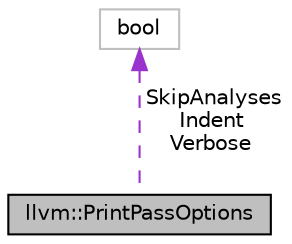 digraph "llvm::PrintPassOptions"
{
 // LATEX_PDF_SIZE
  bgcolor="transparent";
  edge [fontname="Helvetica",fontsize="10",labelfontname="Helvetica",labelfontsize="10"];
  node [fontname="Helvetica",fontsize="10",shape=record];
  Node1 [label="llvm::PrintPassOptions",height=0.2,width=0.4,color="black", fillcolor="grey75", style="filled", fontcolor="black",tooltip=" "];
  Node2 -> Node1 [dir="back",color="darkorchid3",fontsize="10",style="dashed",label=" SkipAnalyses\nIndent\nVerbose" ,fontname="Helvetica"];
  Node2 [label="bool",height=0.2,width=0.4,color="grey75",tooltip=" "];
}
